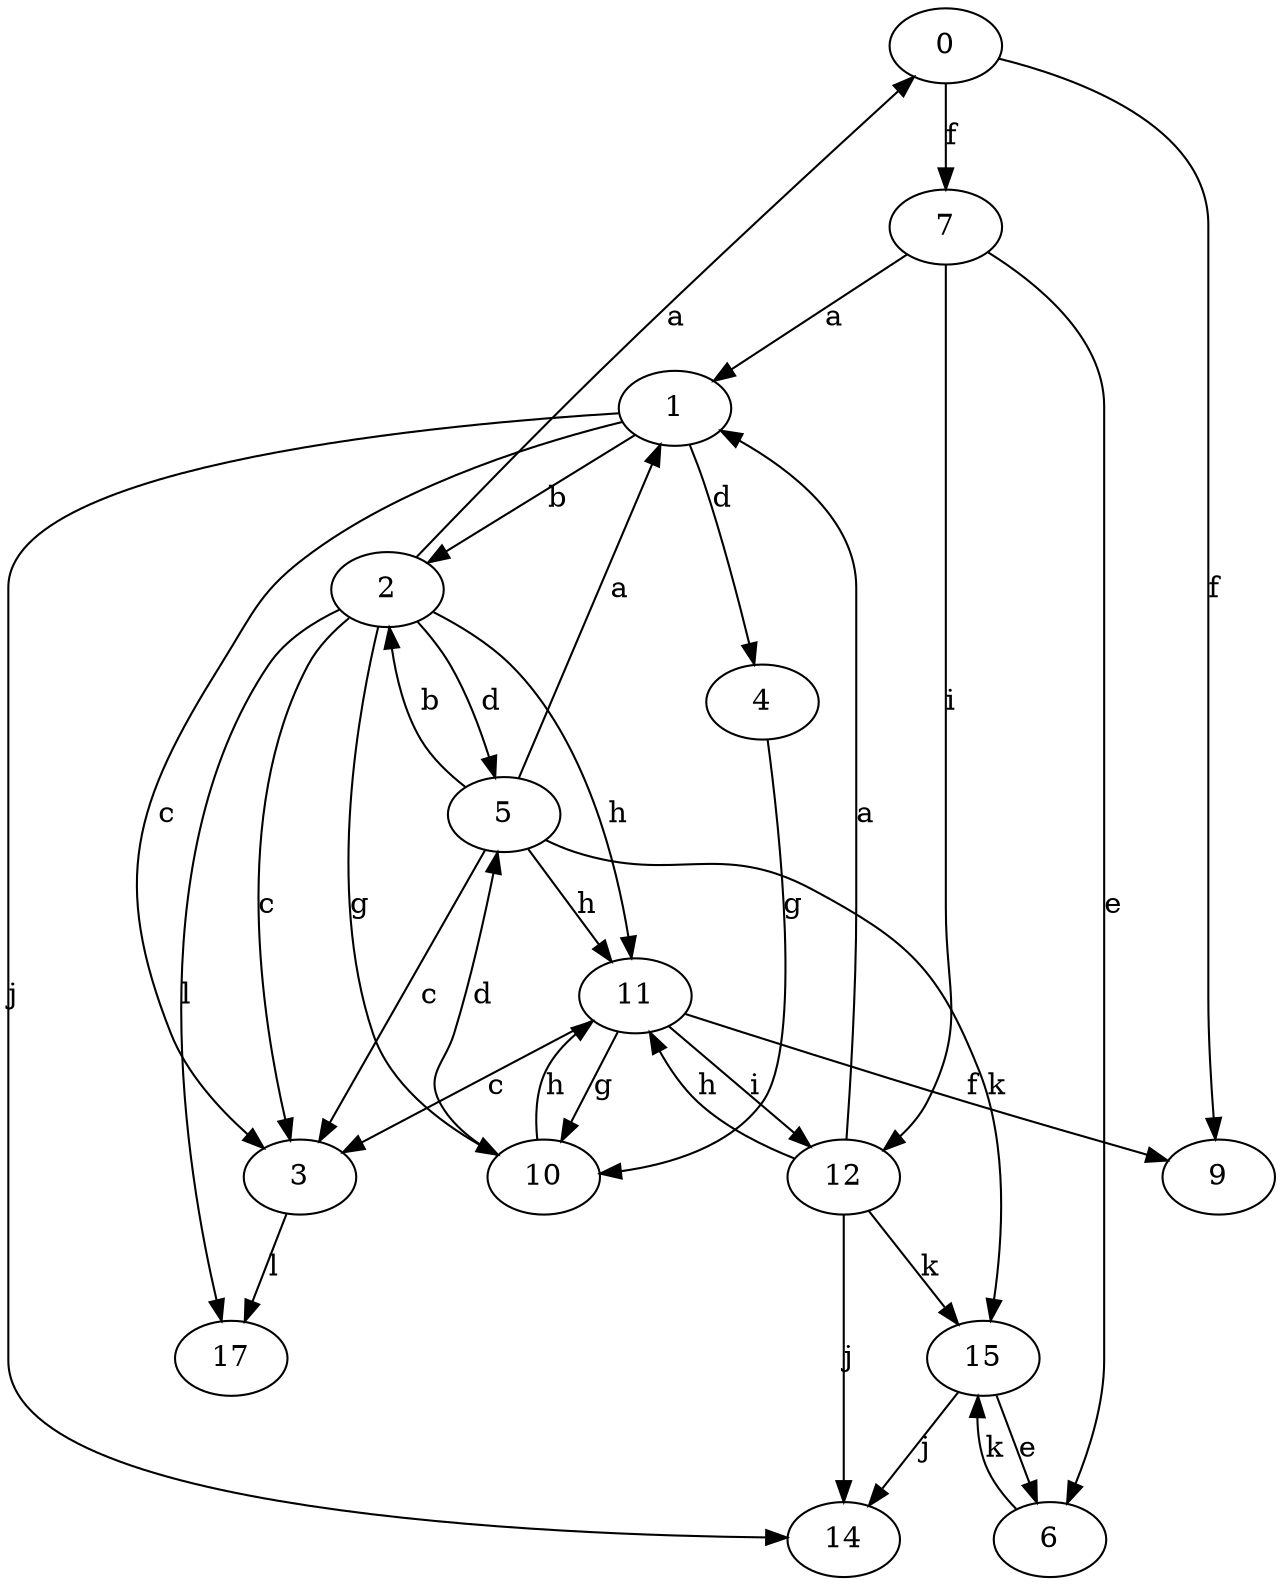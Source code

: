 strict digraph  {
0;
1;
2;
3;
4;
5;
6;
7;
9;
10;
11;
12;
14;
15;
17;
0 -> 7  [label=f];
0 -> 9  [label=f];
1 -> 2  [label=b];
1 -> 3  [label=c];
1 -> 4  [label=d];
1 -> 14  [label=j];
2 -> 0  [label=a];
2 -> 3  [label=c];
2 -> 5  [label=d];
2 -> 10  [label=g];
2 -> 11  [label=h];
2 -> 17  [label=l];
3 -> 17  [label=l];
4 -> 10  [label=g];
5 -> 1  [label=a];
5 -> 2  [label=b];
5 -> 3  [label=c];
5 -> 11  [label=h];
5 -> 15  [label=k];
6 -> 15  [label=k];
7 -> 1  [label=a];
7 -> 6  [label=e];
7 -> 12  [label=i];
10 -> 5  [label=d];
10 -> 11  [label=h];
11 -> 3  [label=c];
11 -> 9  [label=f];
11 -> 10  [label=g];
11 -> 12  [label=i];
12 -> 1  [label=a];
12 -> 11  [label=h];
12 -> 14  [label=j];
12 -> 15  [label=k];
15 -> 6  [label=e];
15 -> 14  [label=j];
}
